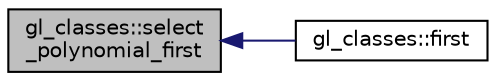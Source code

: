 digraph "gl_classes::select_polynomial_first"
{
  edge [fontname="Helvetica",fontsize="10",labelfontname="Helvetica",labelfontsize="10"];
  node [fontname="Helvetica",fontsize="10",shape=record];
  rankdir="LR";
  Node304 [label="gl_classes::select\l_polynomial_first",height=0.2,width=0.4,color="black", fillcolor="grey75", style="filled", fontcolor="black"];
  Node304 -> Node305 [dir="back",color="midnightblue",fontsize="10",style="solid",fontname="Helvetica"];
  Node305 [label="gl_classes::first",height=0.2,width=0.4,color="black", fillcolor="white", style="filled",URL="$d6/dab/classgl__classes.html#a7b99865b055cd459426c45fe231cfb69"];
}
